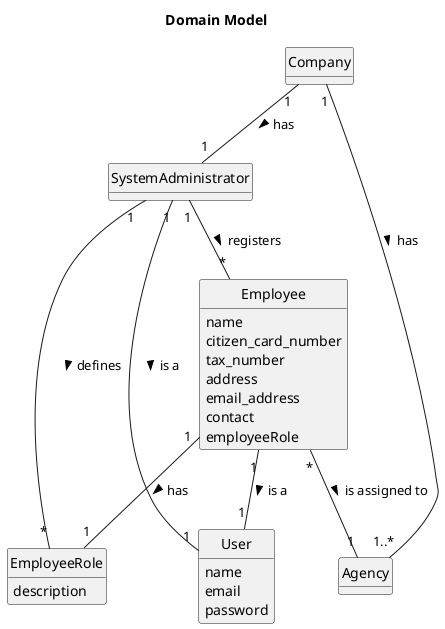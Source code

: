 @startuml
skinparam monochrome true
skinparam packageStyle rectangle
skinparam shadowing false

skinparam classAttributeIconSize 0

hide circle
hide methods

title Domain Model

class Employee{
name
citizen_card_number
tax_number
address
email_address
contact
employeeRole
}

class SystemAdministrator{
}

class EmployeeRole{
description
}

class Company{
}

class Agency{
}

class User{
name
email
password
}

SystemAdministrator "1" -- "*" Employee : registers >
Employee "*" -- "1" Agency : is assigned to >
Company "1" -- "1" SystemAdministrator : has >
Employee "1" -- "1" EmployeeRole :  has >
SystemAdministrator "1" -- "*" EmployeeRole : defines >
SystemAdministrator "1" -- "1" User : is a >
Employee "1" -- "1" User : is a >
Company "1" -- "1..*" Agency : has >
@enduml